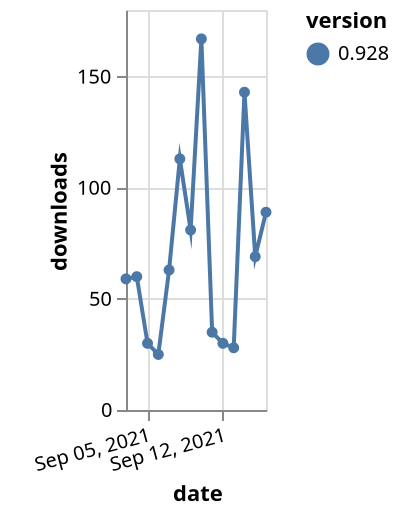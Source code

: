 {"$schema": "https://vega.github.io/schema/vega-lite/v5.json", "description": "A simple bar chart with embedded data.", "data": {"values": [{"date": "2021-09-03", "total": 75530, "delta": 59, "version": "0.928"}, {"date": "2021-09-04", "total": 75590, "delta": 60, "version": "0.928"}, {"date": "2021-09-05", "total": 75620, "delta": 30, "version": "0.928"}, {"date": "2021-09-06", "total": 75645, "delta": 25, "version": "0.928"}, {"date": "2021-09-07", "total": 75708, "delta": 63, "version": "0.928"}, {"date": "2021-09-08", "total": 75821, "delta": 113, "version": "0.928"}, {"date": "2021-09-09", "total": 75902, "delta": 81, "version": "0.928"}, {"date": "2021-09-10", "total": 76069, "delta": 167, "version": "0.928"}, {"date": "2021-09-11", "total": 76104, "delta": 35, "version": "0.928"}, {"date": "2021-09-12", "total": 76134, "delta": 30, "version": "0.928"}, {"date": "2021-09-13", "total": 76162, "delta": 28, "version": "0.928"}, {"date": "2021-09-14", "total": 76305, "delta": 143, "version": "0.928"}, {"date": "2021-09-15", "total": 76374, "delta": 69, "version": "0.928"}, {"date": "2021-09-16", "total": 76463, "delta": 89, "version": "0.928"}]}, "width": "container", "mark": {"type": "line", "point": {"filled": true}}, "encoding": {"x": {"field": "date", "type": "temporal", "timeUnit": "yearmonthdate", "title": "date", "axis": {"labelAngle": -15}}, "y": {"field": "delta", "type": "quantitative", "title": "downloads"}, "color": {"field": "version", "type": "nominal"}, "tooltip": {"field": "delta"}}}